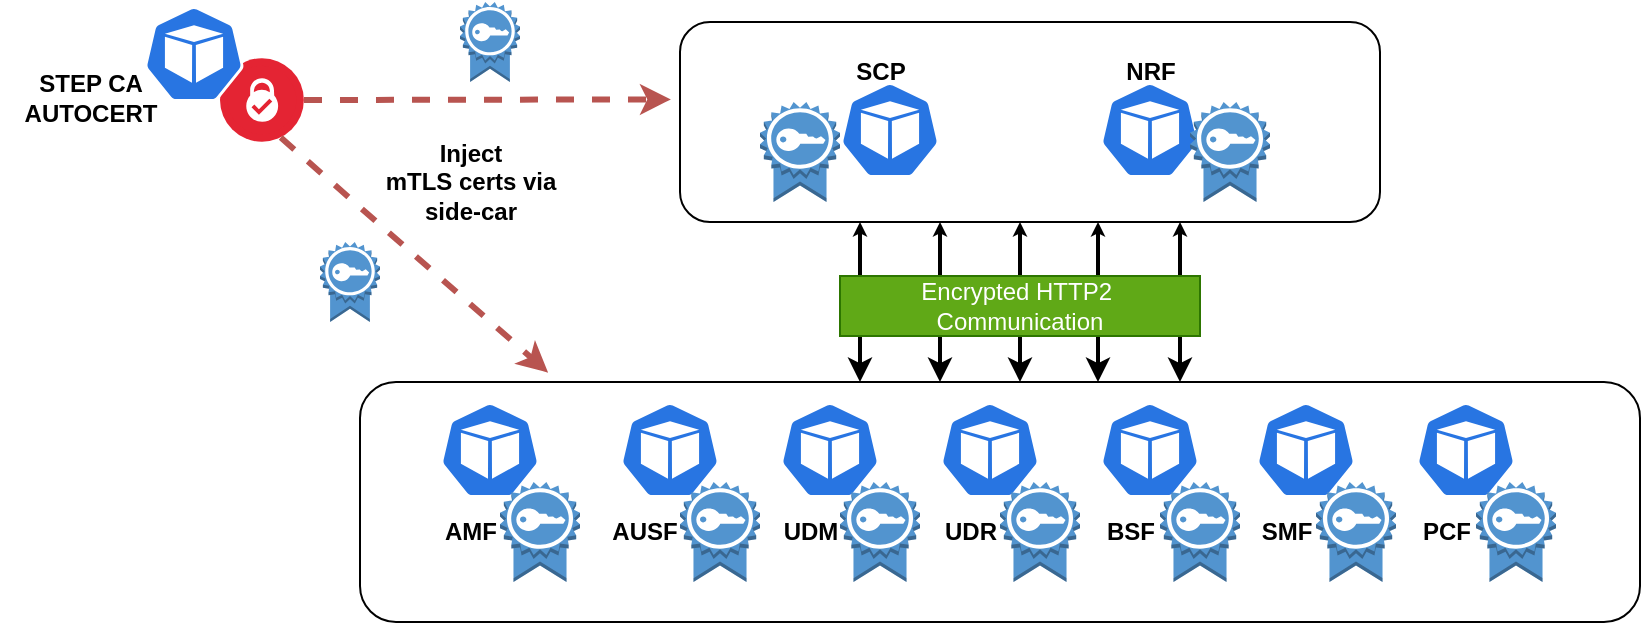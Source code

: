 <mxfile version="20.8.16" type="device"><diagram name="Page-1" id="UGgw3jdp82DvNnB38RQ6"><mxGraphModel dx="2074" dy="1205" grid="1" gridSize="10" guides="1" tooltips="1" connect="1" arrows="1" fold="1" page="1" pageScale="1" pageWidth="1100" pageHeight="850" math="0" shadow="0"><root><mxCell id="0"/><mxCell id="1" parent="0"/><mxCell id="P8N9Px1LSfje2rs9-3X5-32" value="" style="rounded=1;whiteSpace=wrap;html=1;" vertex="1" parent="1"><mxGeometry x="440" y="250" width="350" height="100" as="geometry"/></mxCell><mxCell id="P8N9Px1LSfje2rs9-3X5-28" value="" style="rounded=1;whiteSpace=wrap;html=1;" vertex="1" parent="1"><mxGeometry x="280" y="430" width="640" height="120" as="geometry"/></mxCell><mxCell id="P8N9Px1LSfje2rs9-3X5-2" value="" style="sketch=0;html=1;dashed=0;whitespace=wrap;fillColor=#2875E2;strokeColor=#ffffff;points=[[0.005,0.63,0],[0.1,0.2,0],[0.9,0.2,0],[0.5,0,0],[0.995,0.63,0],[0.72,0.99,0],[0.5,1,0],[0.28,0.99,0]];verticalLabelPosition=bottom;align=center;verticalAlign=top;shape=mxgraph.kubernetes.icon;prIcon=pod" vertex="1" parent="1"><mxGeometry x="320" y="440" width="50" height="48" as="geometry"/></mxCell><mxCell id="P8N9Px1LSfje2rs9-3X5-4" value="" style="outlineConnect=0;dashed=0;verticalLabelPosition=bottom;verticalAlign=top;align=center;html=1;shape=mxgraph.aws3.certificate;fillColor=#5294CF;gradientColor=none;" vertex="1" parent="1"><mxGeometry x="350" y="480" width="40" height="50" as="geometry"/></mxCell><mxCell id="P8N9Px1LSfje2rs9-3X5-5" value="AMF" style="text;html=1;align=center;verticalAlign=middle;resizable=0;points=[];autosize=1;strokeColor=none;fillColor=none;fontStyle=1" vertex="1" parent="1"><mxGeometry x="310" y="490" width="50" height="30" as="geometry"/></mxCell><mxCell id="P8N9Px1LSfje2rs9-3X5-6" value="" style="sketch=0;html=1;dashed=0;whitespace=wrap;fillColor=#2875E2;strokeColor=#ffffff;points=[[0.005,0.63,0],[0.1,0.2,0],[0.9,0.2,0],[0.5,0,0],[0.995,0.63,0],[0.72,0.99,0],[0.5,1,0],[0.28,0.99,0]];verticalLabelPosition=bottom;align=center;verticalAlign=top;shape=mxgraph.kubernetes.icon;prIcon=pod" vertex="1" parent="1"><mxGeometry x="410" y="440" width="50" height="48" as="geometry"/></mxCell><mxCell id="P8N9Px1LSfje2rs9-3X5-7" value="" style="outlineConnect=0;dashed=0;verticalLabelPosition=bottom;verticalAlign=top;align=center;html=1;shape=mxgraph.aws3.certificate;fillColor=#5294CF;gradientColor=none;" vertex="1" parent="1"><mxGeometry x="440" y="480" width="40" height="50" as="geometry"/></mxCell><mxCell id="P8N9Px1LSfje2rs9-3X5-8" value="AUSF" style="text;html=1;align=center;verticalAlign=middle;resizable=0;points=[];autosize=1;strokeColor=none;fillColor=none;fontStyle=1" vertex="1" parent="1"><mxGeometry x="392" y="490" width="60" height="30" as="geometry"/></mxCell><mxCell id="P8N9Px1LSfje2rs9-3X5-9" value="" style="sketch=0;html=1;dashed=0;whitespace=wrap;fillColor=#2875E2;strokeColor=#ffffff;points=[[0.005,0.63,0],[0.1,0.2,0],[0.9,0.2,0],[0.5,0,0],[0.995,0.63,0],[0.72,0.99,0],[0.5,1,0],[0.28,0.99,0]];verticalLabelPosition=bottom;align=center;verticalAlign=top;shape=mxgraph.kubernetes.icon;prIcon=pod" vertex="1" parent="1"><mxGeometry x="490" y="440" width="50" height="48" as="geometry"/></mxCell><mxCell id="P8N9Px1LSfje2rs9-3X5-10" value="" style="outlineConnect=0;dashed=0;verticalLabelPosition=bottom;verticalAlign=top;align=center;html=1;shape=mxgraph.aws3.certificate;fillColor=#5294CF;gradientColor=none;" vertex="1" parent="1"><mxGeometry x="520" y="480" width="40" height="50" as="geometry"/></mxCell><mxCell id="P8N9Px1LSfje2rs9-3X5-11" value="UDM" style="text;html=1;align=center;verticalAlign=middle;resizable=0;points=[];autosize=1;strokeColor=none;fillColor=none;fontStyle=1" vertex="1" parent="1"><mxGeometry x="480" y="490" width="50" height="30" as="geometry"/></mxCell><mxCell id="P8N9Px1LSfje2rs9-3X5-12" value="" style="sketch=0;html=1;dashed=0;whitespace=wrap;fillColor=#2875E2;strokeColor=#ffffff;points=[[0.005,0.63,0],[0.1,0.2,0],[0.9,0.2,0],[0.5,0,0],[0.995,0.63,0],[0.72,0.99,0],[0.5,1,0],[0.28,0.99,0]];verticalLabelPosition=bottom;align=center;verticalAlign=top;shape=mxgraph.kubernetes.icon;prIcon=pod" vertex="1" parent="1"><mxGeometry x="570" y="440" width="50" height="48" as="geometry"/></mxCell><mxCell id="P8N9Px1LSfje2rs9-3X5-13" value="" style="outlineConnect=0;dashed=0;verticalLabelPosition=bottom;verticalAlign=top;align=center;html=1;shape=mxgraph.aws3.certificate;fillColor=#5294CF;gradientColor=none;" vertex="1" parent="1"><mxGeometry x="600" y="480" width="40" height="50" as="geometry"/></mxCell><mxCell id="P8N9Px1LSfje2rs9-3X5-14" value="UDR" style="text;html=1;align=center;verticalAlign=middle;resizable=0;points=[];autosize=1;strokeColor=none;fillColor=none;fontStyle=1" vertex="1" parent="1"><mxGeometry x="560" y="490" width="50" height="30" as="geometry"/></mxCell><mxCell id="P8N9Px1LSfje2rs9-3X5-15" value="" style="sketch=0;html=1;dashed=0;whitespace=wrap;fillColor=#2875E2;strokeColor=#ffffff;points=[[0.005,0.63,0],[0.1,0.2,0],[0.9,0.2,0],[0.5,0,0],[0.995,0.63,0],[0.72,0.99,0],[0.5,1,0],[0.28,0.99,0]];verticalLabelPosition=bottom;align=center;verticalAlign=top;shape=mxgraph.kubernetes.icon;prIcon=pod" vertex="1" parent="1"><mxGeometry x="650" y="440" width="50" height="48" as="geometry"/></mxCell><mxCell id="P8N9Px1LSfje2rs9-3X5-16" value="" style="outlineConnect=0;dashed=0;verticalLabelPosition=bottom;verticalAlign=top;align=center;html=1;shape=mxgraph.aws3.certificate;fillColor=#5294CF;gradientColor=none;" vertex="1" parent="1"><mxGeometry x="680" y="480" width="40" height="50" as="geometry"/></mxCell><mxCell id="P8N9Px1LSfje2rs9-3X5-17" value="BSF" style="text;html=1;align=center;verticalAlign=middle;resizable=0;points=[];autosize=1;strokeColor=none;fillColor=none;fontStyle=1" vertex="1" parent="1"><mxGeometry x="640" y="490" width="50" height="30" as="geometry"/></mxCell><mxCell id="P8N9Px1LSfje2rs9-3X5-18" value="" style="sketch=0;html=1;dashed=0;whitespace=wrap;fillColor=#2875E2;strokeColor=#ffffff;points=[[0.005,0.63,0],[0.1,0.2,0],[0.9,0.2,0],[0.5,0,0],[0.995,0.63,0],[0.72,0.99,0],[0.5,1,0],[0.28,0.99,0]];verticalLabelPosition=bottom;align=center;verticalAlign=top;shape=mxgraph.kubernetes.icon;prIcon=pod" vertex="1" parent="1"><mxGeometry x="728" y="440" width="50" height="48" as="geometry"/></mxCell><mxCell id="P8N9Px1LSfje2rs9-3X5-19" value="" style="outlineConnect=0;dashed=0;verticalLabelPosition=bottom;verticalAlign=top;align=center;html=1;shape=mxgraph.aws3.certificate;fillColor=#5294CF;gradientColor=none;" vertex="1" parent="1"><mxGeometry x="758" y="480" width="40" height="50" as="geometry"/></mxCell><mxCell id="P8N9Px1LSfje2rs9-3X5-20" value="SMF" style="text;html=1;align=center;verticalAlign=middle;resizable=0;points=[];autosize=1;strokeColor=none;fillColor=none;fontStyle=1" vertex="1" parent="1"><mxGeometry x="718" y="490" width="50" height="30" as="geometry"/></mxCell><mxCell id="P8N9Px1LSfje2rs9-3X5-21" value="" style="sketch=0;html=1;dashed=0;whitespace=wrap;fillColor=#2875E2;strokeColor=#ffffff;points=[[0.005,0.63,0],[0.1,0.2,0],[0.9,0.2,0],[0.5,0,0],[0.995,0.63,0],[0.72,0.99,0],[0.5,1,0],[0.28,0.99,0]];verticalLabelPosition=bottom;align=center;verticalAlign=top;shape=mxgraph.kubernetes.icon;prIcon=pod" vertex="1" parent="1"><mxGeometry x="808" y="440" width="50" height="48" as="geometry"/></mxCell><mxCell id="P8N9Px1LSfje2rs9-3X5-22" value="" style="outlineConnect=0;dashed=0;verticalLabelPosition=bottom;verticalAlign=top;align=center;html=1;shape=mxgraph.aws3.certificate;fillColor=#5294CF;gradientColor=none;" vertex="1" parent="1"><mxGeometry x="838" y="480" width="40" height="50" as="geometry"/></mxCell><mxCell id="P8N9Px1LSfje2rs9-3X5-23" value="PCF" style="text;html=1;align=center;verticalAlign=middle;resizable=0;points=[];autosize=1;strokeColor=none;fillColor=none;fontStyle=1" vertex="1" parent="1"><mxGeometry x="798" y="490" width="50" height="30" as="geometry"/></mxCell><mxCell id="P8N9Px1LSfje2rs9-3X5-24" value="" style="sketch=0;html=1;dashed=0;whitespace=wrap;fillColor=#2875E2;strokeColor=#ffffff;points=[[0.005,0.63,0],[0.1,0.2,0],[0.9,0.2,0],[0.5,0,0],[0.995,0.63,0],[0.72,0.99,0],[0.5,1,0],[0.28,0.99,0]];verticalLabelPosition=bottom;align=center;verticalAlign=top;shape=mxgraph.kubernetes.icon;prIcon=pod" vertex="1" parent="1"><mxGeometry x="520" y="280" width="50" height="48" as="geometry"/></mxCell><mxCell id="P8N9Px1LSfje2rs9-3X5-25" value="" style="sketch=0;html=1;dashed=0;whitespace=wrap;fillColor=#2875E2;strokeColor=#ffffff;points=[[0.005,0.63,0],[0.1,0.2,0],[0.9,0.2,0],[0.5,0,0],[0.995,0.63,0],[0.72,0.99,0],[0.5,1,0],[0.28,0.99,0]];verticalLabelPosition=bottom;align=center;verticalAlign=top;shape=mxgraph.kubernetes.icon;prIcon=pod" vertex="1" parent="1"><mxGeometry x="650" y="280" width="50" height="48" as="geometry"/></mxCell><mxCell id="P8N9Px1LSfje2rs9-3X5-26" value="" style="outlineConnect=0;dashed=0;verticalLabelPosition=bottom;verticalAlign=top;align=center;html=1;shape=mxgraph.aws3.certificate;fillColor=#5294CF;gradientColor=none;" vertex="1" parent="1"><mxGeometry x="695" y="290" width="40" height="50" as="geometry"/></mxCell><mxCell id="P8N9Px1LSfje2rs9-3X5-27" value="" style="outlineConnect=0;dashed=0;verticalLabelPosition=bottom;verticalAlign=top;align=center;html=1;shape=mxgraph.aws3.certificate;fillColor=#5294CF;gradientColor=none;" vertex="1" parent="1"><mxGeometry x="480" y="290" width="40" height="50" as="geometry"/></mxCell><mxCell id="P8N9Px1LSfje2rs9-3X5-29" value="SCP" style="text;html=1;align=center;verticalAlign=middle;resizable=0;points=[];autosize=1;strokeColor=none;fillColor=none;fontStyle=1" vertex="1" parent="1"><mxGeometry x="515" y="260" width="50" height="30" as="geometry"/></mxCell><mxCell id="P8N9Px1LSfje2rs9-3X5-31" value="NRF" style="text;html=1;align=center;verticalAlign=middle;resizable=0;points=[];autosize=1;strokeColor=none;fillColor=none;fontStyle=1" vertex="1" parent="1"><mxGeometry x="650" y="260" width="50" height="30" as="geometry"/></mxCell><mxCell id="P8N9Px1LSfje2rs9-3X5-33" value="" style="aspect=fixed;perimeter=ellipsePerimeter;html=1;align=center;shadow=0;dashed=0;fontColor=#4277BB;labelBackgroundColor=#ffffff;fontSize=12;spacingTop=3;image;image=img/lib/ibm/blockchain/certificate_authority.svg;" vertex="1" parent="1"><mxGeometry x="210" y="268" width="42" height="42" as="geometry"/></mxCell><mxCell id="P8N9Px1LSfje2rs9-3X5-34" value="" style="sketch=0;html=1;dashed=0;whitespace=wrap;fillColor=#2875E2;strokeColor=#ffffff;points=[[0.005,0.63,0],[0.1,0.2,0],[0.9,0.2,0],[0.5,0,0],[0.995,0.63,0],[0.72,0.99,0],[0.5,1,0],[0.28,0.99,0]];verticalLabelPosition=bottom;align=center;verticalAlign=top;shape=mxgraph.kubernetes.icon;prIcon=pod" vertex="1" parent="1"><mxGeometry x="172" y="242" width="50" height="48" as="geometry"/></mxCell><mxCell id="P8N9Px1LSfje2rs9-3X5-35" value="STEP CA&lt;br&gt;AUTOCERT" style="text;html=1;align=center;verticalAlign=middle;resizable=0;points=[];autosize=1;strokeColor=none;fillColor=none;fontStyle=1" vertex="1" parent="1"><mxGeometry x="100" y="268" width="90" height="40" as="geometry"/></mxCell><mxCell id="P8N9Px1LSfje2rs9-3X5-36" value="" style="endArrow=classic;dashed=1;html=1;rounded=0;exitX=1;exitY=0.5;exitDx=0;exitDy=0;entryX=-0.013;entryY=0.387;entryDx=0;entryDy=0;entryPerimeter=0;fillColor=#f8cecc;strokeColor=#b85450;strokeWidth=3;endFill=1;" edge="1" parent="1" source="P8N9Px1LSfje2rs9-3X5-33" target="P8N9Px1LSfje2rs9-3X5-32"><mxGeometry width="50" height="50" relative="1" as="geometry"><mxPoint x="580" y="280" as="sourcePoint"/><mxPoint x="630" y="230" as="targetPoint"/></mxGeometry></mxCell><mxCell id="P8N9Px1LSfje2rs9-3X5-37" value="" style="endArrow=classic;dashed=1;html=1;rounded=0;exitX=0.75;exitY=1;exitDx=0;exitDy=0;entryX=0.147;entryY=-0.039;entryDx=0;entryDy=0;entryPerimeter=0;fillColor=#f8cecc;strokeColor=#b85450;strokeWidth=3;endFill=1;" edge="1" parent="1" source="P8N9Px1LSfje2rs9-3X5-33" target="P8N9Px1LSfje2rs9-3X5-28"><mxGeometry width="50" height="50" relative="1" as="geometry"><mxPoint x="290" y="390" as="sourcePoint"/><mxPoint x="340" y="340" as="targetPoint"/></mxGeometry></mxCell><mxCell id="P8N9Px1LSfje2rs9-3X5-38" value="" style="endArrow=classic;startArrow=classic;html=1;rounded=0;strokeWidth=2;endSize=1;" edge="1" parent="1"><mxGeometry width="50" height="50" relative="1" as="geometry"><mxPoint x="530" y="430" as="sourcePoint"/><mxPoint x="530" y="350" as="targetPoint"/></mxGeometry></mxCell><mxCell id="P8N9Px1LSfje2rs9-3X5-39" value="" style="endArrow=classic;startArrow=classic;html=1;rounded=0;strokeWidth=2;endSize=1;" edge="1" parent="1"><mxGeometry width="50" height="50" relative="1" as="geometry"><mxPoint x="570" y="430" as="sourcePoint"/><mxPoint x="570" y="350" as="targetPoint"/></mxGeometry></mxCell><mxCell id="P8N9Px1LSfje2rs9-3X5-40" value="" style="endArrow=classic;startArrow=none;html=1;rounded=0;strokeWidth=2;endSize=1;" edge="1" parent="1" source="P8N9Px1LSfje2rs9-3X5-47"><mxGeometry width="50" height="50" relative="1" as="geometry"><mxPoint x="610" y="430" as="sourcePoint"/><mxPoint x="610" y="350" as="targetPoint"/></mxGeometry></mxCell><mxCell id="P8N9Px1LSfje2rs9-3X5-41" value="" style="endArrow=classic;startArrow=classic;html=1;rounded=0;strokeWidth=2;endSize=1;" edge="1" parent="1"><mxGeometry width="50" height="50" relative="1" as="geometry"><mxPoint x="649" y="430" as="sourcePoint"/><mxPoint x="649" y="350" as="targetPoint"/></mxGeometry></mxCell><mxCell id="P8N9Px1LSfje2rs9-3X5-42" value="" style="endArrow=classic;startArrow=classic;html=1;rounded=0;strokeWidth=2;endSize=1;" edge="1" parent="1"><mxGeometry width="50" height="50" relative="1" as="geometry"><mxPoint x="690" y="430" as="sourcePoint"/><mxPoint x="690" y="350" as="targetPoint"/></mxGeometry></mxCell><mxCell id="P8N9Px1LSfje2rs9-3X5-43" value="" style="outlineConnect=0;dashed=0;verticalLabelPosition=bottom;verticalAlign=top;align=center;html=1;shape=mxgraph.aws3.certificate;fillColor=#5294CF;gradientColor=none;" vertex="1" parent="1"><mxGeometry x="330" y="240" width="30" height="40" as="geometry"/></mxCell><mxCell id="P8N9Px1LSfje2rs9-3X5-44" value="Inject&lt;br&gt;mTLS certs via&lt;br&gt;side-car" style="text;html=1;align=center;verticalAlign=middle;resizable=0;points=[];autosize=1;strokeColor=none;fillColor=none;fontStyle=1" vertex="1" parent="1"><mxGeometry x="280" y="300" width="110" height="60" as="geometry"/></mxCell><mxCell id="P8N9Px1LSfje2rs9-3X5-46" value="" style="outlineConnect=0;dashed=0;verticalLabelPosition=bottom;verticalAlign=top;align=center;html=1;shape=mxgraph.aws3.certificate;fillColor=#5294CF;gradientColor=none;" vertex="1" parent="1"><mxGeometry x="260" y="360" width="30" height="40" as="geometry"/></mxCell><mxCell id="P8N9Px1LSfje2rs9-3X5-48" value="" style="endArrow=none;startArrow=classic;html=1;rounded=0;strokeWidth=2;endSize=1;" edge="1" parent="1" target="P8N9Px1LSfje2rs9-3X5-47"><mxGeometry width="50" height="50" relative="1" as="geometry"><mxPoint x="610" y="430" as="sourcePoint"/><mxPoint x="610" y="350" as="targetPoint"/></mxGeometry></mxCell><mxCell id="P8N9Px1LSfje2rs9-3X5-47" value="Encrypted HTTP2&amp;nbsp;&lt;br&gt;Communication" style="rounded=0;whiteSpace=wrap;html=1;fillColor=#60a917;strokeColor=#2D7600;fontColor=#ffffff;" vertex="1" parent="1"><mxGeometry x="520" y="377" width="180" height="30" as="geometry"/></mxCell></root></mxGraphModel></diagram></mxfile>